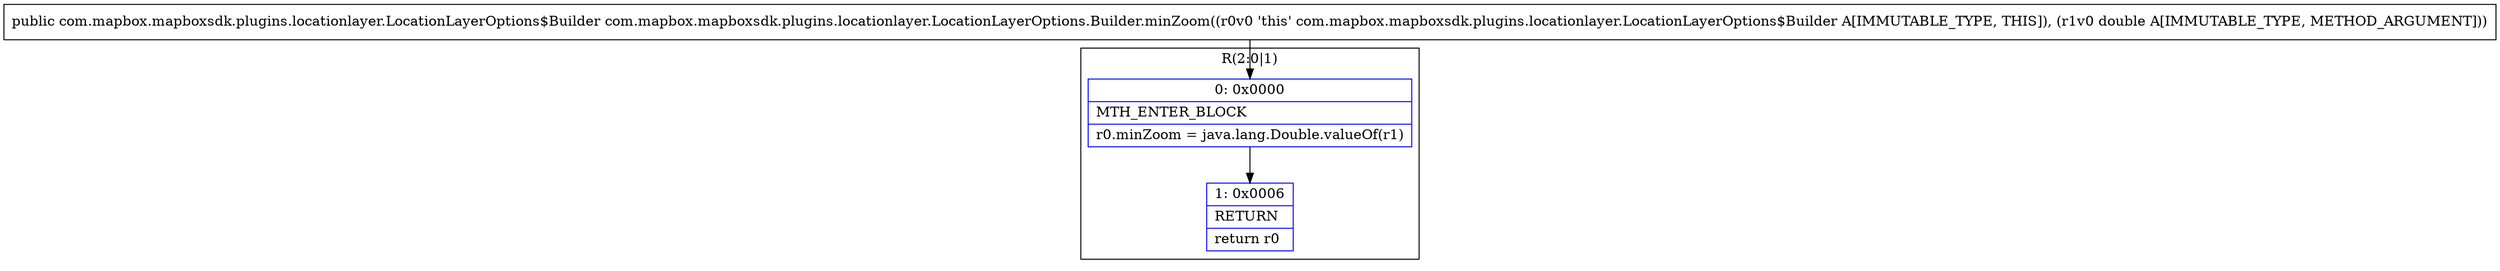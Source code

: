 digraph "CFG forcom.mapbox.mapboxsdk.plugins.locationlayer.LocationLayerOptions.Builder.minZoom(D)Lcom\/mapbox\/mapboxsdk\/plugins\/locationlayer\/LocationLayerOptions$Builder;" {
subgraph cluster_Region_1648699427 {
label = "R(2:0|1)";
node [shape=record,color=blue];
Node_0 [shape=record,label="{0\:\ 0x0000|MTH_ENTER_BLOCK\l|r0.minZoom = java.lang.Double.valueOf(r1)\l}"];
Node_1 [shape=record,label="{1\:\ 0x0006|RETURN\l|return r0\l}"];
}
MethodNode[shape=record,label="{public com.mapbox.mapboxsdk.plugins.locationlayer.LocationLayerOptions$Builder com.mapbox.mapboxsdk.plugins.locationlayer.LocationLayerOptions.Builder.minZoom((r0v0 'this' com.mapbox.mapboxsdk.plugins.locationlayer.LocationLayerOptions$Builder A[IMMUTABLE_TYPE, THIS]), (r1v0 double A[IMMUTABLE_TYPE, METHOD_ARGUMENT])) }"];
MethodNode -> Node_0;
Node_0 -> Node_1;
}


